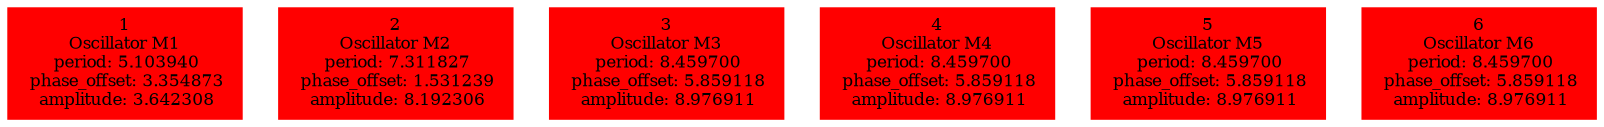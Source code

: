  digraph g{ forcelabels=true;
1 [label=<1<BR />Oscillator M1<BR /> period: 5.103940<BR /> phase_offset: 3.354873<BR /> amplitude: 3.642308>, shape=box,color=red,style=filled,fontsize=8];2 [label=<2<BR />Oscillator M2<BR /> period: 7.311827<BR /> phase_offset: 1.531239<BR /> amplitude: 8.192306>, shape=box,color=red,style=filled,fontsize=8];3 [label=<3<BR />Oscillator M3<BR /> period: 8.459700<BR /> phase_offset: 5.859118<BR /> amplitude: 8.976911>, shape=box,color=red,style=filled,fontsize=8];4 [label=<4<BR />Oscillator M4<BR /> period: 8.459700<BR /> phase_offset: 5.859118<BR /> amplitude: 8.976911>, shape=box,color=red,style=filled,fontsize=8];5 [label=<5<BR />Oscillator M5<BR /> period: 8.459700<BR /> phase_offset: 5.859118<BR /> amplitude: 8.976911>, shape=box,color=red,style=filled,fontsize=8];6 [label=<6<BR />Oscillator M6<BR /> period: 8.459700<BR /> phase_offset: 5.859118<BR /> amplitude: 8.976911>, shape=box,color=red,style=filled,fontsize=8]; }
